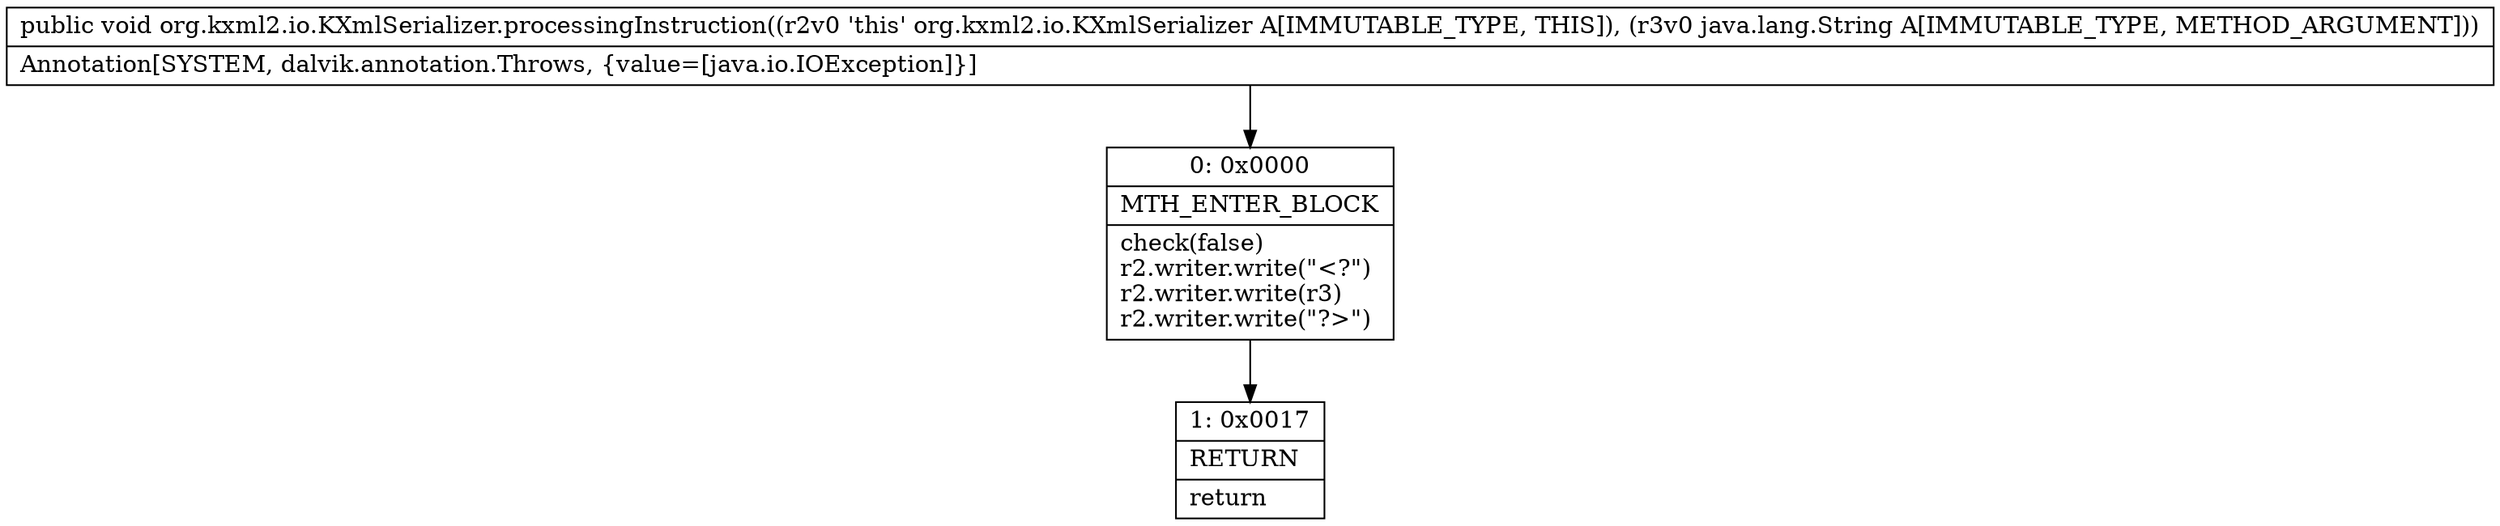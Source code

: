 digraph "CFG fororg.kxml2.io.KXmlSerializer.processingInstruction(Ljava\/lang\/String;)V" {
Node_0 [shape=record,label="{0\:\ 0x0000|MTH_ENTER_BLOCK\l|check(false)\lr2.writer.write(\"\<?\")\lr2.writer.write(r3)\lr2.writer.write(\"?\>\")\l}"];
Node_1 [shape=record,label="{1\:\ 0x0017|RETURN\l|return\l}"];
MethodNode[shape=record,label="{public void org.kxml2.io.KXmlSerializer.processingInstruction((r2v0 'this' org.kxml2.io.KXmlSerializer A[IMMUTABLE_TYPE, THIS]), (r3v0 java.lang.String A[IMMUTABLE_TYPE, METHOD_ARGUMENT]))  | Annotation[SYSTEM, dalvik.annotation.Throws, \{value=[java.io.IOException]\}]\l}"];
MethodNode -> Node_0;
Node_0 -> Node_1;
}

